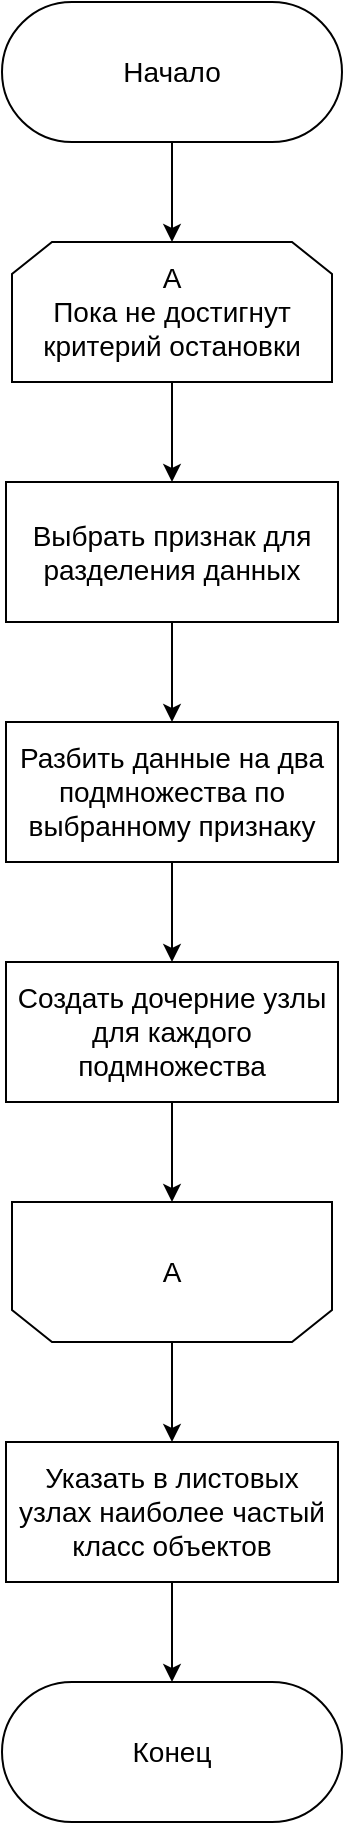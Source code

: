 <mxfile version="21.1.2" type="device" pages="3">
  <diagram name="decision_tree" id="0pX78puNYP0HOyACpwhE">
    <mxGraphModel dx="1400" dy="755" grid="1" gridSize="10" guides="1" tooltips="1" connect="1" arrows="1" fold="1" page="1" pageScale="1" pageWidth="827" pageHeight="1169" math="0" shadow="0">
      <root>
        <mxCell id="0" />
        <mxCell id="1" parent="0" />
        <mxCell id="5JvgwBz9VrXP4FkjQyvd-15" style="edgeStyle=orthogonalEdgeStyle;rounded=0;orthogonalLoop=1;jettySize=auto;html=1;exitX=0.5;exitY=1;exitDx=0;exitDy=0;entryX=0.5;entryY=0;entryDx=0;entryDy=0;" edge="1" parent="1" source="5JvgwBz9VrXP4FkjQyvd-1" target="5JvgwBz9VrXP4FkjQyvd-4">
          <mxGeometry relative="1" as="geometry" />
        </mxCell>
        <mxCell id="5JvgwBz9VrXP4FkjQyvd-1" value="&lt;div&gt;&lt;font style=&quot;font-size: 14px;&quot;&gt;Выбрать признак для разделения данных&lt;/font&gt;&lt;/div&gt;" style="rounded=0;whiteSpace=wrap;html=1;" vertex="1" parent="1">
          <mxGeometry x="342" y="340" width="166" height="70" as="geometry" />
        </mxCell>
        <mxCell id="5JvgwBz9VrXP4FkjQyvd-13" style="edgeStyle=orthogonalEdgeStyle;rounded=0;orthogonalLoop=1;jettySize=auto;html=1;exitX=0.5;exitY=1;exitDx=0;exitDy=0;entryX=0.5;entryY=0;entryDx=0;entryDy=0;" edge="1" parent="1" source="5JvgwBz9VrXP4FkjQyvd-2" target="5JvgwBz9VrXP4FkjQyvd-7">
          <mxGeometry relative="1" as="geometry" />
        </mxCell>
        <mxCell id="5JvgwBz9VrXP4FkjQyvd-2" value="&lt;font style=&quot;font-size: 14px;&quot;&gt;Начало&lt;/font&gt;" style="rounded=1;whiteSpace=wrap;html=1;arcSize=50;" vertex="1" parent="1">
          <mxGeometry x="340" y="100" width="170" height="70" as="geometry" />
        </mxCell>
        <mxCell id="5JvgwBz9VrXP4FkjQyvd-16" style="edgeStyle=orthogonalEdgeStyle;rounded=0;orthogonalLoop=1;jettySize=auto;html=1;exitX=0.5;exitY=1;exitDx=0;exitDy=0;entryX=0.5;entryY=0;entryDx=0;entryDy=0;" edge="1" parent="1" source="5JvgwBz9VrXP4FkjQyvd-4" target="5JvgwBz9VrXP4FkjQyvd-5">
          <mxGeometry relative="1" as="geometry" />
        </mxCell>
        <mxCell id="5JvgwBz9VrXP4FkjQyvd-4" value="&lt;font style=&quot;font-size: 14px;&quot;&gt;Разбить данные на два подмножества по выбранному признаку&lt;br&gt;&lt;/font&gt;" style="rounded=0;whiteSpace=wrap;html=1;" vertex="1" parent="1">
          <mxGeometry x="342" y="460" width="166" height="70" as="geometry" />
        </mxCell>
        <mxCell id="5JvgwBz9VrXP4FkjQyvd-17" style="edgeStyle=orthogonalEdgeStyle;rounded=0;orthogonalLoop=1;jettySize=auto;html=1;exitX=0.5;exitY=1;exitDx=0;exitDy=0;entryX=0.5;entryY=1;entryDx=0;entryDy=0;" edge="1" parent="1" source="5JvgwBz9VrXP4FkjQyvd-5" target="5JvgwBz9VrXP4FkjQyvd-8">
          <mxGeometry relative="1" as="geometry" />
        </mxCell>
        <mxCell id="5JvgwBz9VrXP4FkjQyvd-5" value="&lt;font style=&quot;font-size: 14px;&quot;&gt;Создать дочерние узлы для каждого подмножества&lt;br&gt;&lt;/font&gt;" style="rounded=0;whiteSpace=wrap;html=1;" vertex="1" parent="1">
          <mxGeometry x="342" y="580" width="166" height="70" as="geometry" />
        </mxCell>
        <mxCell id="5JvgwBz9VrXP4FkjQyvd-14" style="edgeStyle=orthogonalEdgeStyle;rounded=0;orthogonalLoop=1;jettySize=auto;html=1;exitX=0.5;exitY=1;exitDx=0;exitDy=0;entryX=0.5;entryY=0;entryDx=0;entryDy=0;" edge="1" parent="1" source="5JvgwBz9VrXP4FkjQyvd-7" target="5JvgwBz9VrXP4FkjQyvd-1">
          <mxGeometry relative="1" as="geometry" />
        </mxCell>
        <mxCell id="5JvgwBz9VrXP4FkjQyvd-7" value="&lt;div style=&quot;font-size: 14px;&quot;&gt;&lt;font style=&quot;font-size: 14px;&quot;&gt;А&lt;/font&gt;&lt;/div&gt;&lt;div style=&quot;font-size: 14px;&quot;&gt;&lt;font style=&quot;font-size: 14px;&quot;&gt;Пока не достигнут критерий остановки&lt;font style=&quot;font-size: 14px;&quot;&gt;&lt;br&gt;&lt;/font&gt;&lt;/font&gt;&lt;/div&gt;" style="shape=loopLimit;whiteSpace=wrap;html=1;" vertex="1" parent="1">
          <mxGeometry x="345" y="220" width="160" height="70" as="geometry" />
        </mxCell>
        <mxCell id="5JvgwBz9VrXP4FkjQyvd-11" value="" style="group" vertex="1" connectable="0" parent="1">
          <mxGeometry x="345" y="700" width="160" height="70" as="geometry" />
        </mxCell>
        <mxCell id="5JvgwBz9VrXP4FkjQyvd-8" value="" style="shape=loopLimit;whiteSpace=wrap;html=1;rotation=-180;" vertex="1" parent="5JvgwBz9VrXP4FkjQyvd-11">
          <mxGeometry width="160" height="70" as="geometry" />
        </mxCell>
        <mxCell id="5JvgwBz9VrXP4FkjQyvd-9" value="&lt;font style=&quot;font-size: 14px;&quot;&gt;А&lt;/font&gt;" style="text;html=1;strokeColor=none;fillColor=none;align=center;verticalAlign=middle;whiteSpace=wrap;rounded=0;" vertex="1" parent="5JvgwBz9VrXP4FkjQyvd-11">
          <mxGeometry x="50" y="20" width="60" height="30" as="geometry" />
        </mxCell>
        <mxCell id="5JvgwBz9VrXP4FkjQyvd-20" style="edgeStyle=orthogonalEdgeStyle;rounded=0;orthogonalLoop=1;jettySize=auto;html=1;exitX=0.5;exitY=1;exitDx=0;exitDy=0;entryX=0.5;entryY=0;entryDx=0;entryDy=0;" edge="1" parent="1" source="5JvgwBz9VrXP4FkjQyvd-12" target="5JvgwBz9VrXP4FkjQyvd-19">
          <mxGeometry relative="1" as="geometry" />
        </mxCell>
        <mxCell id="5JvgwBz9VrXP4FkjQyvd-12" value="&lt;font style=&quot;font-size: 14px;&quot;&gt;Указать в листовых узлах наиболее частый класс объектов&lt;br&gt;&lt;/font&gt;" style="rounded=0;whiteSpace=wrap;html=1;" vertex="1" parent="1">
          <mxGeometry x="342" y="820" width="166" height="70" as="geometry" />
        </mxCell>
        <mxCell id="5JvgwBz9VrXP4FkjQyvd-18" style="edgeStyle=orthogonalEdgeStyle;rounded=0;orthogonalLoop=1;jettySize=auto;html=1;exitX=0.5;exitY=0;exitDx=0;exitDy=0;" edge="1" parent="1" source="5JvgwBz9VrXP4FkjQyvd-8" target="5JvgwBz9VrXP4FkjQyvd-12">
          <mxGeometry relative="1" as="geometry" />
        </mxCell>
        <mxCell id="5JvgwBz9VrXP4FkjQyvd-19" value="&lt;font style=&quot;font-size: 14px;&quot;&gt;Конец&lt;/font&gt;" style="rounded=1;whiteSpace=wrap;html=1;arcSize=50;" vertex="1" parent="1">
          <mxGeometry x="340" y="940" width="170" height="70" as="geometry" />
        </mxCell>
      </root>
    </mxGraphModel>
  </diagram>
  <diagram id="qo6TtWfCsWRMUc2_V7Cf" name="random_forest">
    <mxGraphModel dx="1000" dy="539" grid="1" gridSize="10" guides="1" tooltips="1" connect="1" arrows="1" fold="1" page="1" pageScale="1" pageWidth="827" pageHeight="1169" math="0" shadow="0">
      <root>
        <mxCell id="0" />
        <mxCell id="1" parent="0" />
        <mxCell id="nJQqzYW6sRFDOmXkoJ_j-20" value="" style="edgeStyle=orthogonalEdgeStyle;rounded=0;orthogonalLoop=1;jettySize=auto;html=1;" edge="1" parent="1" source="nJQqzYW6sRFDOmXkoJ_j-2" target="nJQqzYW6sRFDOmXkoJ_j-10">
          <mxGeometry relative="1" as="geometry" />
        </mxCell>
        <mxCell id="nJQqzYW6sRFDOmXkoJ_j-2" value="&lt;div&gt;&lt;font style=&quot;font-size: 14px;&quot;&gt;n := количество деревьев в лесу&lt;br&gt;&lt;/font&gt;&lt;/div&gt;" style="rounded=0;whiteSpace=wrap;html=1;" vertex="1" parent="1">
          <mxGeometry x="342" y="210" width="166" height="70" as="geometry" />
        </mxCell>
        <mxCell id="nJQqzYW6sRFDOmXkoJ_j-19" value="" style="edgeStyle=orthogonalEdgeStyle;rounded=0;orthogonalLoop=1;jettySize=auto;html=1;" edge="1" parent="1" source="nJQqzYW6sRFDOmXkoJ_j-4" target="nJQqzYW6sRFDOmXkoJ_j-2">
          <mxGeometry relative="1" as="geometry" />
        </mxCell>
        <mxCell id="nJQqzYW6sRFDOmXkoJ_j-4" value="&lt;font style=&quot;font-size: 14px;&quot;&gt;Начало&lt;/font&gt;" style="rounded=1;whiteSpace=wrap;html=1;arcSize=50;" vertex="1" parent="1">
          <mxGeometry x="340" y="90" width="170" height="70" as="geometry" />
        </mxCell>
        <mxCell id="nJQqzYW6sRFDOmXkoJ_j-22" value="" style="edgeStyle=orthogonalEdgeStyle;rounded=0;orthogonalLoop=1;jettySize=auto;html=1;" edge="1" parent="1" source="nJQqzYW6sRFDOmXkoJ_j-6" target="nJQqzYW6sRFDOmXkoJ_j-8">
          <mxGeometry relative="1" as="geometry" />
        </mxCell>
        <mxCell id="nJQqzYW6sRFDOmXkoJ_j-6" value="&lt;font style=&quot;font-size: 14px;&quot;&gt;Случайным образом выбрать подмножество объектов и признаков&lt;br&gt;&lt;/font&gt;" style="rounded=0;whiteSpace=wrap;html=1;" vertex="1" parent="1">
          <mxGeometry x="342" y="450" width="166" height="70" as="geometry" />
        </mxCell>
        <mxCell id="nJQqzYW6sRFDOmXkoJ_j-26" style="edgeStyle=orthogonalEdgeStyle;rounded=0;orthogonalLoop=1;jettySize=auto;html=1;exitX=0.5;exitY=1;exitDx=0;exitDy=0;entryX=0.5;entryY=1;entryDx=0;entryDy=0;" edge="1" parent="1" source="nJQqzYW6sRFDOmXkoJ_j-8" target="nJQqzYW6sRFDOmXkoJ_j-12">
          <mxGeometry relative="1" as="geometry" />
        </mxCell>
        <mxCell id="nJQqzYW6sRFDOmXkoJ_j-8" value="&lt;font style=&quot;font-size: 14px;&quot;&gt;Обучить дерево решений на выбранном подмножестве&lt;br&gt;&lt;/font&gt;" style="rounded=0;whiteSpace=wrap;html=1;" vertex="1" parent="1">
          <mxGeometry x="342" y="570" width="166" height="70" as="geometry" />
        </mxCell>
        <mxCell id="nJQqzYW6sRFDOmXkoJ_j-21" value="" style="edgeStyle=orthogonalEdgeStyle;rounded=0;orthogonalLoop=1;jettySize=auto;html=1;" edge="1" parent="1" source="nJQqzYW6sRFDOmXkoJ_j-10" target="nJQqzYW6sRFDOmXkoJ_j-6">
          <mxGeometry relative="1" as="geometry" />
        </mxCell>
        <mxCell id="nJQqzYW6sRFDOmXkoJ_j-10" value="&lt;div style=&quot;font-size: 14px;&quot;&gt;&lt;font style=&quot;font-size: 14px;&quot;&gt;А&lt;/font&gt;&lt;/div&gt;&lt;div style=&quot;font-size: 14px;&quot;&gt;&lt;font style=&quot;font-size: 14px;&quot;&gt;Для каждого дерева в лесу&lt;font style=&quot;font-size: 14px;&quot;&gt;&lt;br&gt;&lt;/font&gt;&lt;/font&gt;&lt;/div&gt;" style="shape=loopLimit;whiteSpace=wrap;html=1;" vertex="1" parent="1">
          <mxGeometry x="345" y="330" width="160" height="70" as="geometry" />
        </mxCell>
        <mxCell id="nJQqzYW6sRFDOmXkoJ_j-11" value="" style="group" vertex="1" connectable="0" parent="1">
          <mxGeometry x="345" y="690" width="160" height="70" as="geometry" />
        </mxCell>
        <mxCell id="nJQqzYW6sRFDOmXkoJ_j-12" value="" style="shape=loopLimit;whiteSpace=wrap;html=1;rotation=-180;" vertex="1" parent="nJQqzYW6sRFDOmXkoJ_j-11">
          <mxGeometry width="160" height="70" as="geometry" />
        </mxCell>
        <mxCell id="nJQqzYW6sRFDOmXkoJ_j-13" value="&lt;font style=&quot;font-size: 14px;&quot;&gt;А&lt;/font&gt;" style="text;html=1;strokeColor=none;fillColor=none;align=center;verticalAlign=middle;whiteSpace=wrap;rounded=0;" vertex="1" parent="nJQqzYW6sRFDOmXkoJ_j-11">
          <mxGeometry x="50" y="20" width="60" height="30" as="geometry" />
        </mxCell>
        <mxCell id="nJQqzYW6sRFDOmXkoJ_j-17" value="&lt;font style=&quot;font-size: 14px;&quot;&gt;Конец&lt;/font&gt;" style="rounded=1;whiteSpace=wrap;html=1;arcSize=50;" vertex="1" parent="1">
          <mxGeometry x="340" y="810" width="170" height="70" as="geometry" />
        </mxCell>
        <mxCell id="nJQqzYW6sRFDOmXkoJ_j-27" value="" style="edgeStyle=orthogonalEdgeStyle;rounded=0;orthogonalLoop=1;jettySize=auto;html=1;" edge="1" parent="1" source="nJQqzYW6sRFDOmXkoJ_j-12" target="nJQqzYW6sRFDOmXkoJ_j-17">
          <mxGeometry relative="1" as="geometry" />
        </mxCell>
      </root>
    </mxGraphModel>
  </diagram>
  <diagram id="LWPbszQ8-P8nham7geie" name="boosting">
    <mxGraphModel dx="1235" dy="666" grid="1" gridSize="10" guides="1" tooltips="1" connect="1" arrows="1" fold="1" page="1" pageScale="1" pageWidth="827" pageHeight="1169" math="0" shadow="0">
      <root>
        <mxCell id="0" />
        <mxCell id="1" parent="0" />
        <mxCell id="GCfFAQx6YSg5iRharVBc-19" style="edgeStyle=orthogonalEdgeStyle;rounded=0;orthogonalLoop=1;jettySize=auto;html=1;exitX=0.5;exitY=1;exitDx=0;exitDy=0;entryX=0.5;entryY=0;entryDx=0;entryDy=0;" edge="1" parent="1" source="4ZvhxgYkxoARXMKD66MN-2" target="4ZvhxgYkxoARXMKD66MN-10">
          <mxGeometry relative="1" as="geometry" />
        </mxCell>
        <mxCell id="4ZvhxgYkxoARXMKD66MN-2" value="&lt;div&gt;&lt;font style=&quot;font-size: 14px;&quot;&gt;Создать начальное дерево решений и обучить его&lt;br&gt;&lt;/font&gt;&lt;/div&gt;" style="rounded=0;whiteSpace=wrap;html=1;" vertex="1" parent="1">
          <mxGeometry x="322" y="129" width="166" height="70" as="geometry" />
        </mxCell>
        <mxCell id="GCfFAQx6YSg5iRharVBc-7" value="" style="edgeStyle=orthogonalEdgeStyle;rounded=0;orthogonalLoop=1;jettySize=auto;html=1;" edge="1" parent="1" source="4ZvhxgYkxoARXMKD66MN-4" target="4ZvhxgYkxoARXMKD66MN-2">
          <mxGeometry relative="1" as="geometry" />
        </mxCell>
        <mxCell id="4ZvhxgYkxoARXMKD66MN-4" value="&lt;font style=&quot;font-size: 14px;&quot;&gt;Начало&lt;/font&gt;" style="rounded=1;whiteSpace=wrap;html=1;arcSize=50;" vertex="1" parent="1">
          <mxGeometry x="320" y="9" width="170" height="70" as="geometry" />
        </mxCell>
        <mxCell id="GCfFAQx6YSg5iRharVBc-11" value="" style="edgeStyle=orthogonalEdgeStyle;rounded=0;orthogonalLoop=1;jettySize=auto;html=1;" edge="1" parent="1" source="4ZvhxgYkxoARXMKD66MN-8" target="4ZvhxgYkxoARXMKD66MN-15">
          <mxGeometry relative="1" as="geometry" />
        </mxCell>
        <mxCell id="4ZvhxgYkxoARXMKD66MN-8" value="&lt;font style=&quot;font-size: 14px;&quot;&gt;Для каждого объекта выборки вычислить остаток&lt;br&gt;&lt;/font&gt;" style="rounded=0;whiteSpace=wrap;html=1;" vertex="1" parent="1">
          <mxGeometry x="322" y="370" width="166" height="70" as="geometry" />
        </mxCell>
        <mxCell id="GCfFAQx6YSg5iRharVBc-10" value="" style="edgeStyle=orthogonalEdgeStyle;rounded=0;orthogonalLoop=1;jettySize=auto;html=1;" edge="1" parent="1" source="4ZvhxgYkxoARXMKD66MN-10" target="4ZvhxgYkxoARXMKD66MN-8">
          <mxGeometry relative="1" as="geometry" />
        </mxCell>
        <mxCell id="4ZvhxgYkxoARXMKD66MN-10" value="&lt;div style=&quot;font-size: 14px;&quot;&gt;&lt;font style=&quot;font-size: 14px;&quot;&gt;А&lt;/font&gt;&lt;/div&gt;&lt;div style=&quot;font-size: 14px;&quot;&gt;&lt;font style=&quot;font-size: 14px;&quot;&gt;Пока не достигнут критерий остановки&lt;font style=&quot;font-size: 14px;&quot;&gt;&lt;br&gt;&lt;/font&gt;&lt;/font&gt;&lt;/div&gt;" style="shape=loopLimit;whiteSpace=wrap;html=1;" vertex="1" parent="1">
          <mxGeometry x="325" y="250" width="160" height="70" as="geometry" />
        </mxCell>
        <mxCell id="4ZvhxgYkxoARXMKD66MN-11" value="" style="group" vertex="1" connectable="0" parent="1">
          <mxGeometry x="325" y="850" width="160" height="70" as="geometry" />
        </mxCell>
        <mxCell id="4ZvhxgYkxoARXMKD66MN-12" value="" style="shape=loopLimit;whiteSpace=wrap;html=1;rotation=-180;" vertex="1" parent="4ZvhxgYkxoARXMKD66MN-11">
          <mxGeometry width="160" height="70" as="geometry" />
        </mxCell>
        <mxCell id="4ZvhxgYkxoARXMKD66MN-13" value="&lt;font style=&quot;font-size: 14px;&quot;&gt;А&lt;/font&gt;" style="text;html=1;strokeColor=none;fillColor=none;align=center;verticalAlign=middle;whiteSpace=wrap;rounded=0;" vertex="1" parent="4ZvhxgYkxoARXMKD66MN-11">
          <mxGeometry x="50" y="20" width="60" height="30" as="geometry" />
        </mxCell>
        <mxCell id="GCfFAQx6YSg5iRharVBc-12" value="" style="edgeStyle=orthogonalEdgeStyle;rounded=0;orthogonalLoop=1;jettySize=auto;html=1;" edge="1" parent="1" source="4ZvhxgYkxoARXMKD66MN-15" target="GCfFAQx6YSg5iRharVBc-1">
          <mxGeometry relative="1" as="geometry" />
        </mxCell>
        <mxCell id="4ZvhxgYkxoARXMKD66MN-15" value="&lt;font style=&quot;font-size: 14px;&quot;&gt;Построить новое дерево на основе остатков&lt;br&gt;&lt;/font&gt;" style="rounded=0;whiteSpace=wrap;html=1;" vertex="1" parent="1">
          <mxGeometry x="322" y="490" width="166" height="70" as="geometry" />
        </mxCell>
        <mxCell id="4ZvhxgYkxoARXMKD66MN-17" value="&lt;font style=&quot;font-size: 14px;&quot;&gt;Конец&lt;/font&gt;" style="rounded=1;whiteSpace=wrap;html=1;arcSize=50;" vertex="1" parent="1">
          <mxGeometry x="320" y="970" width="170" height="70" as="geometry" />
        </mxCell>
        <mxCell id="GCfFAQx6YSg5iRharVBc-13" value="" style="edgeStyle=orthogonalEdgeStyle;rounded=0;orthogonalLoop=1;jettySize=auto;html=1;" edge="1" parent="1" source="GCfFAQx6YSg5iRharVBc-1" target="GCfFAQx6YSg5iRharVBc-2">
          <mxGeometry relative="1" as="geometry" />
        </mxCell>
        <mxCell id="GCfFAQx6YSg5iRharVBc-1" value="&lt;font style=&quot;font-size: 14px;&quot;&gt;Вычислить коэффициент обучения&lt;br&gt;&lt;/font&gt;" style="rounded=0;whiteSpace=wrap;html=1;" vertex="1" parent="1">
          <mxGeometry x="322" y="610" width="166" height="70" as="geometry" />
        </mxCell>
        <mxCell id="GCfFAQx6YSg5iRharVBc-17" style="edgeStyle=orthogonalEdgeStyle;rounded=0;orthogonalLoop=1;jettySize=auto;html=1;exitX=0.5;exitY=1;exitDx=0;exitDy=0;entryX=0.5;entryY=1;entryDx=0;entryDy=0;" edge="1" parent="1" source="GCfFAQx6YSg5iRharVBc-2" target="4ZvhxgYkxoARXMKD66MN-12">
          <mxGeometry relative="1" as="geometry" />
        </mxCell>
        <mxCell id="GCfFAQx6YSg5iRharVBc-2" value="&lt;font style=&quot;font-size: 14px;&quot;&gt;Добавить дерево в итоговую модель, учитывая коэффициент&lt;br&gt;&lt;/font&gt;" style="rounded=0;whiteSpace=wrap;html=1;" vertex="1" parent="1">
          <mxGeometry x="322" y="730" width="166" height="70" as="geometry" />
        </mxCell>
        <mxCell id="GCfFAQx6YSg5iRharVBc-18" value="" style="edgeStyle=orthogonalEdgeStyle;rounded=0;orthogonalLoop=1;jettySize=auto;html=1;" edge="1" parent="1" source="4ZvhxgYkxoARXMKD66MN-12" target="4ZvhxgYkxoARXMKD66MN-17">
          <mxGeometry relative="1" as="geometry" />
        </mxCell>
      </root>
    </mxGraphModel>
  </diagram>
</mxfile>
